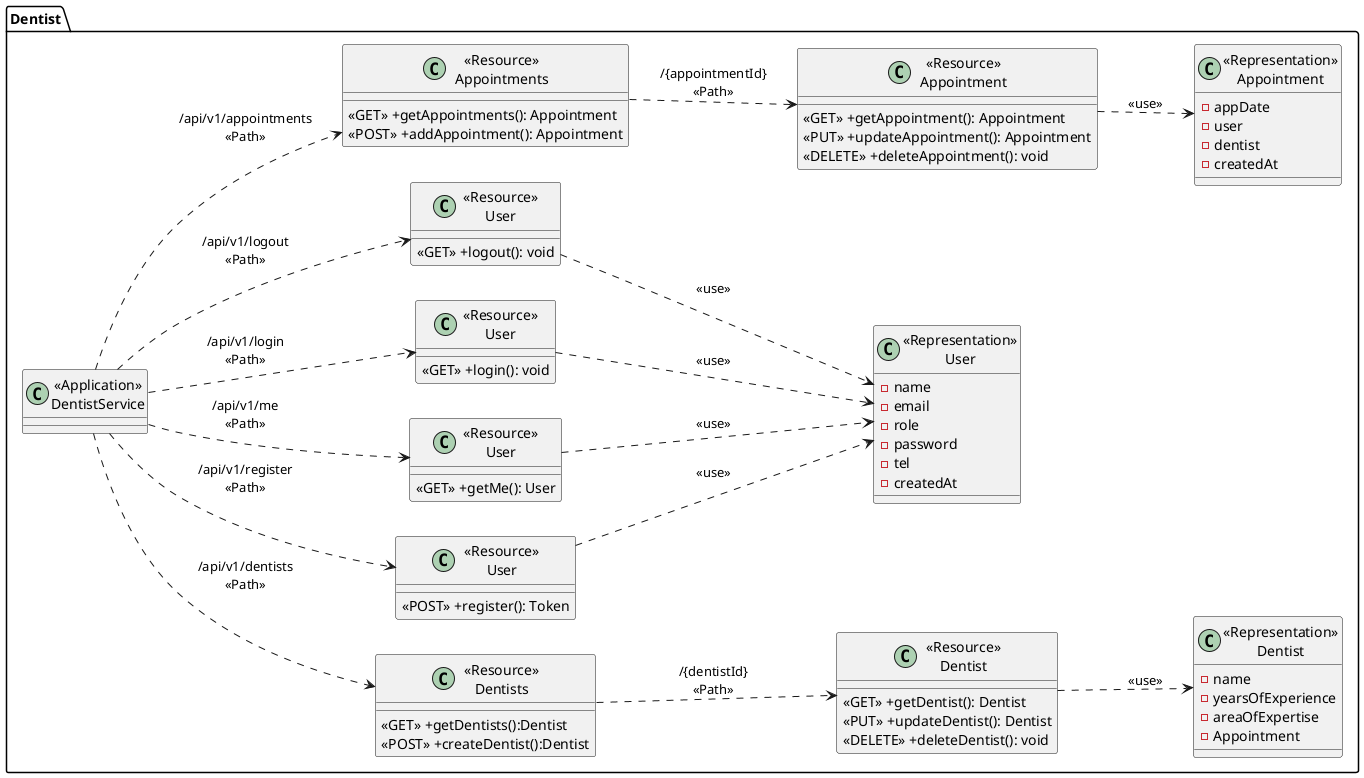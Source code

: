 @startuml
left to right direction
package "Dentist"{
    class "<<Application>>\nDentistService" as DentistService{}

    class "<<Resource>>\nDentists" as ResourceDentists{
        <<GET>> +getDentists():Dentist
        <<POST>> +createDentist():Dentist
    }

    class "<<Resource>>\nDentist" as ResourceDentist {
        <<GET>> +getDentist(): Dentist
        <<PUT>> +updateDentist(): Dentist
        <<DELETE>> +deleteDentist(): void
    }

    class "<<Representation>>\nDentist" as RepresentationDentist {
        -name
        -yearsOfExperience
        -areaOfExpertise
        -Appointment
    }

    class "<<Resource>>\nUser" as ResourceUserReg{
        <<POST>> +register(): Token
    }

    class "<<Resource>>\nUser" as ResourceUserGetme{
        <<GET>> +getMe(): User
    }

    class "<<Resource>>\nUser" as ResourceUserLogin {
        <<GET>> +login(): void
    }

    class "<<Resource>>\nUser" as ResourceUserLogout {
        <<GET>> +logout(): void
    }
    
    class "<<Representation>>\nUser" as RepresentationUser {
        -name
        -email
        -role
        -password
        -tel
        -createdAt
    }

    class "<<Resource>>\nAppointments" as ResourceAppointments{
        <<GET>> +getAppointments(): Appointment
        <<POST>> +addAppointment(): Appointment
    }

    class "<<Resource>>\nAppointment" as ResourceAppointment {
        <<GET>> +getAppointment(): Appointment
        <<PUT>> +updateAppointment(): Appointment
        <<DELETE>> +deleteAppointment(): void
    }

    class "<<Representation>>\nAppointment" as RepresentationAppointment {
        -appDate
        -user
        -dentist
        -createdAt
    }

}

DentistService ..> ResourceDentists:"/api/v1/dentists\n<<Path>>"
ResourceDentists ..> ResourceDentist: "/{dentistId}\n<<Path>>"
ResourceDentist ..> RepresentationDentist: "<<use>>"

DentistService ..> ResourceUserReg:"/api/v1/register\n<<Path>>"
DentistService ..> ResourceUserGetme:"/api/v1/me\n<<Path>>"
DentistService ..> ResourceUserLogin:"/api/v1/login\n<<Path>>"
DentistService ..> ResourceUserLogout:"/api/v1/logout\n<<Path>>"
ResourceUserReg ..> RepresentationUser: "<<use>>"
ResourceUserGetme ..> RepresentationUser: "<<use>>"
ResourceUserLogin ..> RepresentationUser: "<<use>>"
ResourceUserLogout ..> RepresentationUser: "<<use>>"

DentistService ..> ResourceAppointments:"/api/v1/appointments\n<<Path>>"
ResourceAppointments ..> ResourceAppointment: "/{appointmentId}\n<<Path>>"
ResourceAppointment ..> RepresentationAppointment: "<<use>>"
@enduml


